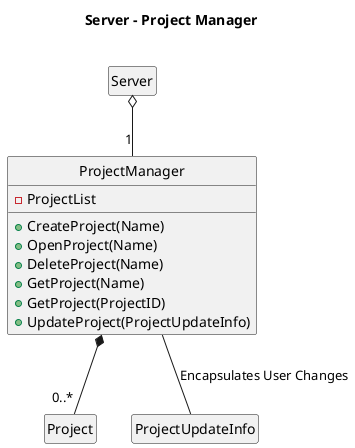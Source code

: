 @startuml
hide circle
hide empty members

Title <b>Server - Project Manager</b>\n

class "Server" as sqs
class "ProjectManager" as sqs_pr_m{
	-ProjectList
	+CreateProject(Name)
	+OpenProject(Name)
	+DeleteProject(Name)
	+GetProject(Name)
	+GetProject(ProjectID)
	+UpdateProject(ProjectUpdateInfo)
	}
class "Project" as sqs_pr
class "ProjectUpdateInfo" as sqs_pr_ui


sqs o-- "1" sqs_pr_m  
sqs_pr_m -- sqs_pr_ui : Encapsulates User Changes
sqs_pr_m *-- "0..*" sqs_pr 


@enduml